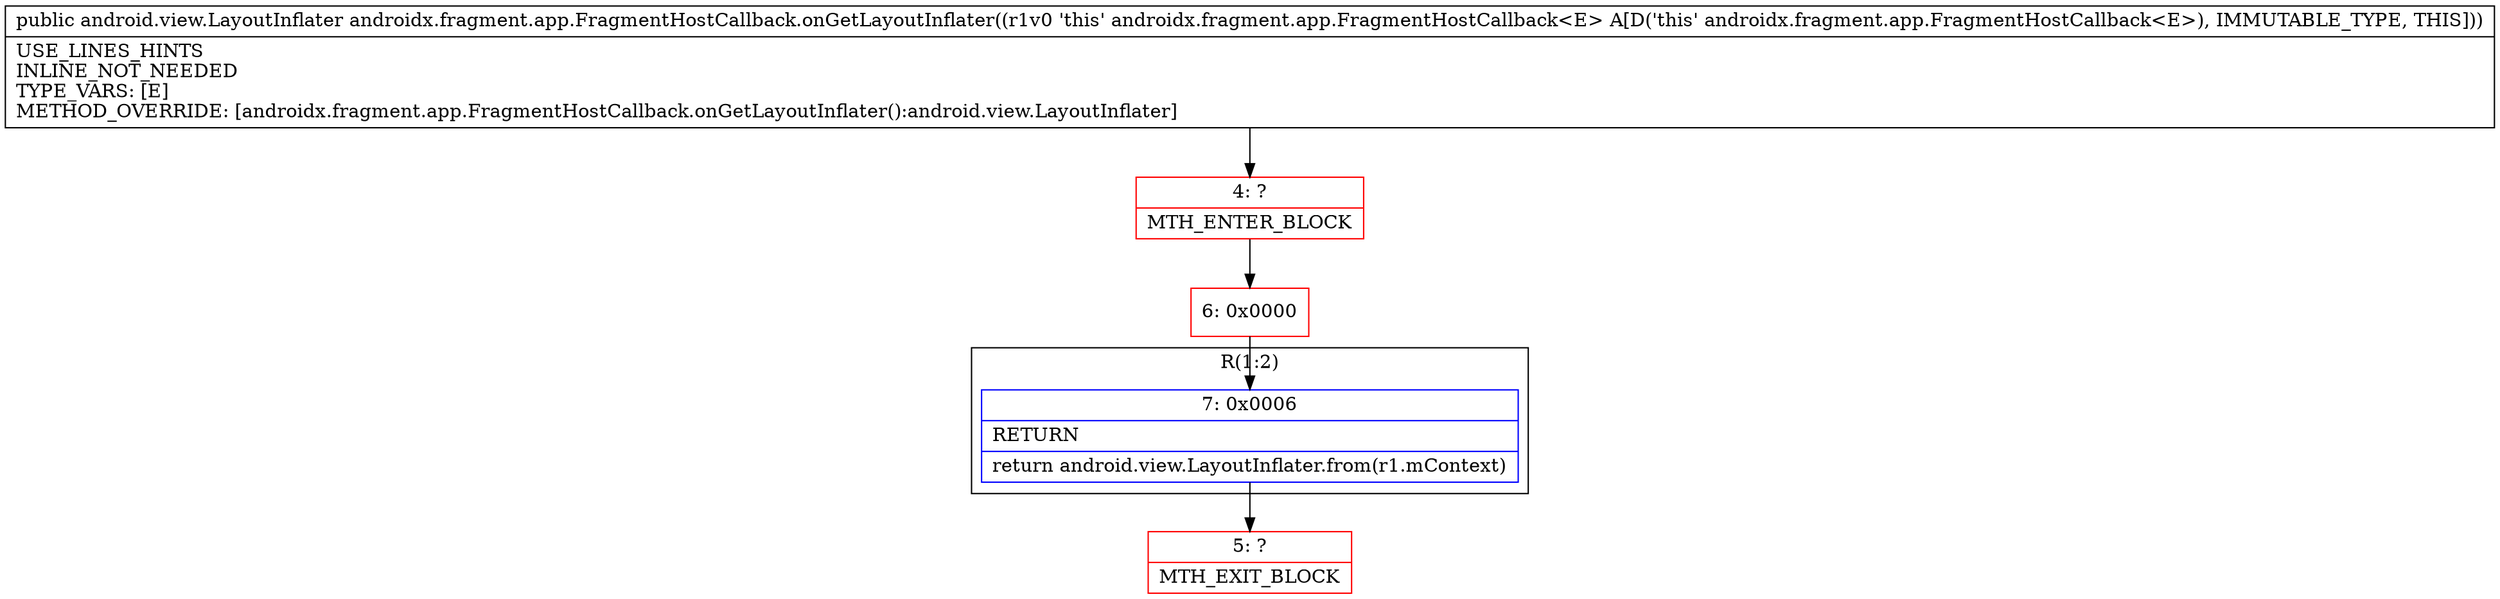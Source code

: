 digraph "CFG forandroidx.fragment.app.FragmentHostCallback.onGetLayoutInflater()Landroid\/view\/LayoutInflater;" {
subgraph cluster_Region_1708514617 {
label = "R(1:2)";
node [shape=record,color=blue];
Node_7 [shape=record,label="{7\:\ 0x0006|RETURN\l|return android.view.LayoutInflater.from(r1.mContext)\l}"];
}
Node_4 [shape=record,color=red,label="{4\:\ ?|MTH_ENTER_BLOCK\l}"];
Node_6 [shape=record,color=red,label="{6\:\ 0x0000}"];
Node_5 [shape=record,color=red,label="{5\:\ ?|MTH_EXIT_BLOCK\l}"];
MethodNode[shape=record,label="{public android.view.LayoutInflater androidx.fragment.app.FragmentHostCallback.onGetLayoutInflater((r1v0 'this' androidx.fragment.app.FragmentHostCallback\<E\> A[D('this' androidx.fragment.app.FragmentHostCallback\<E\>), IMMUTABLE_TYPE, THIS]))  | USE_LINES_HINTS\lINLINE_NOT_NEEDED\lTYPE_VARS: [E]\lMETHOD_OVERRIDE: [androidx.fragment.app.FragmentHostCallback.onGetLayoutInflater():android.view.LayoutInflater]\l}"];
MethodNode -> Node_4;Node_7 -> Node_5;
Node_4 -> Node_6;
Node_6 -> Node_7;
}

